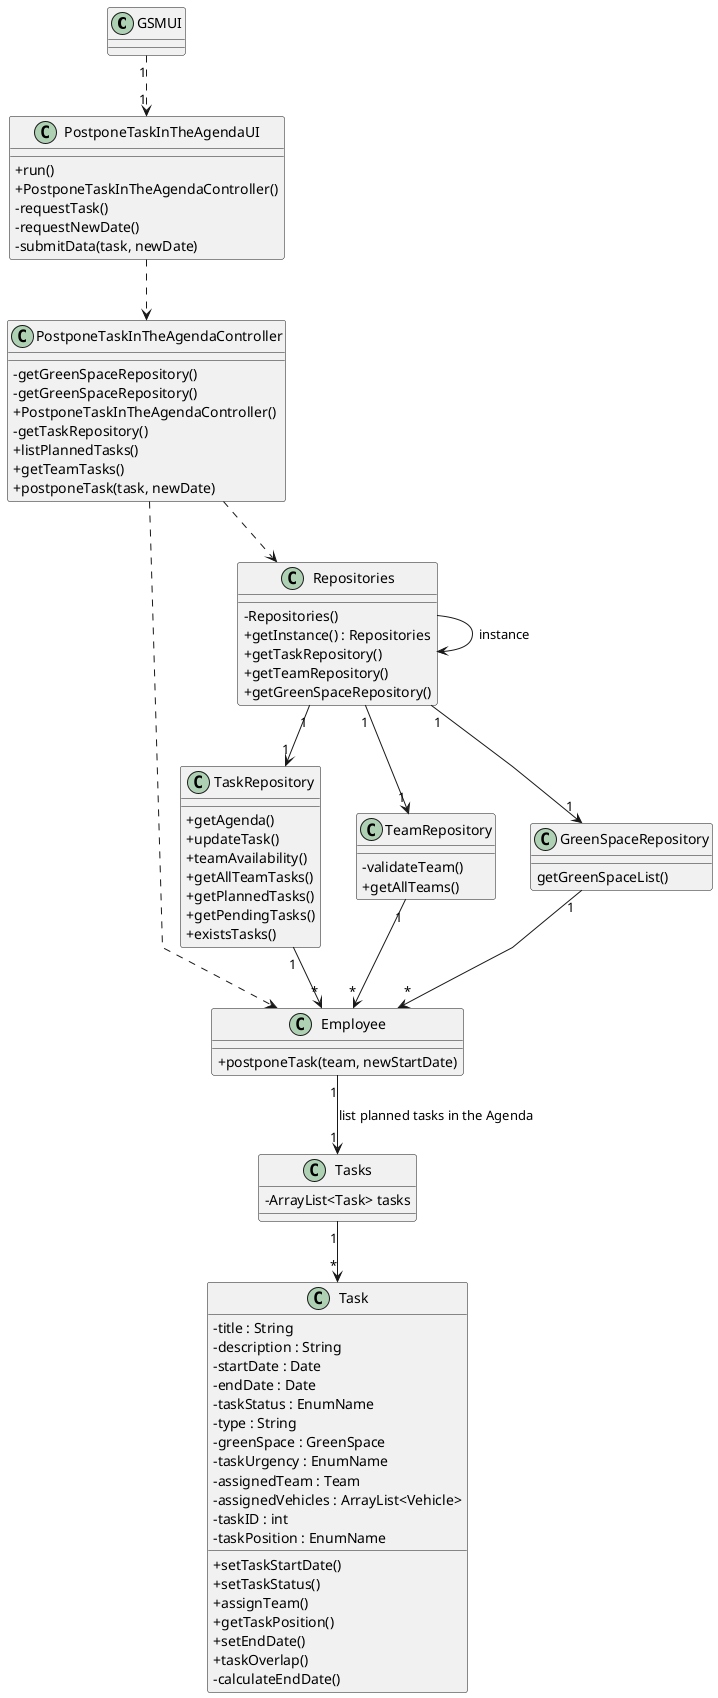 @startuml
'skinparam monochrome true
skinparam packageStyle rectangle
skinparam shadowing false
skinparam linetype polyline
'skinparam linetype orto

skinparam classAttributeIconSize 0

'left to right direction

class GSMUI{
}

class PostponeTaskInTheAgendaUI{
+run()
+PostponeTaskInTheAgendaController()
-requestTask()
-requestNewDate()
-submitData(task, newDate)
}

class PostponeTaskInTheAgendaController {
-getGreenSpaceRepository()
-getGreenSpaceRepository()
+PostponeTaskInTheAgendaController()
-getTaskRepository()
+listPlannedTasks()
+getTeamTasks()
+postponeTask(task, newDate)
}

class Employee {
+postponeTask(team, newStartDate)
}

class Task{
-title : String
-description : String
-startDate : Date
-endDate : Date
-taskStatus : EnumName
-type : String
-greenSpace : GreenSpace
-taskUrgency : EnumName
-assignedTeam : Team
-assignedVehicles : ArrayList<Vehicle>
-taskID : int
-taskPosition : EnumName

+setTaskStartDate()
+setTaskStatus()
+assignTeam()
+getTaskPosition()
+setEndDate()
+taskOverlap()
-calculateEndDate()
}

class TaskRepository {
+getAgenda()
+updateTask()
+teamAvailability()
+getAllTeamTasks()
+getPlannedTasks()
+getPendingTasks()
+existsTasks()
}

class TeamRepository{
-validateTeam()
+getAllTeams()
}

class GreenSpaceRepository{
getGreenSpaceList()
}

class Repositories {
    - Repositories()
    + getInstance() : Repositories
    + getTaskRepository()
    + getTeamRepository()
    + getGreenSpaceRepository()

}

class Tasks {
-ArrayList<Task> tasks
}



GSMUI "1" ..> "1" PostponeTaskInTheAgendaUI

Repositories --> Repositories : instance


PostponeTaskInTheAgendaUI ..> PostponeTaskInTheAgendaController

PostponeTaskInTheAgendaController ..> Repositories


Repositories "1"--> "1" TaskRepository
Repositories "1"--> "1" TeamRepository
Repositories "1"--> "1" GreenSpaceRepository

TaskRepository "1"--> "*" Employee
TeamRepository "1"--> "*" Employee
GreenSpaceRepository "1"--> "*" Employee



PostponeTaskInTheAgendaController ..> Employee

Employee "1" --> "1" Tasks : list planned tasks in the Agenda
Tasks "1" --> "*" Task


@enduml